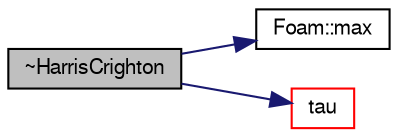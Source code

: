 digraph "~HarrisCrighton"
{
  bgcolor="transparent";
  edge [fontname="FreeSans",fontsize="10",labelfontname="FreeSans",labelfontsize="10"];
  node [fontname="FreeSans",fontsize="10",shape=record];
  rankdir="LR";
  Node5 [label="~HarrisCrighton",height=0.2,width=0.4,color="black", fillcolor="grey75", style="filled", fontcolor="black"];
  Node5 -> Node6 [color="midnightblue",fontsize="10",style="solid",fontname="FreeSans"];
  Node6 [label="Foam::max",height=0.2,width=0.4,color="black",URL="$a21124.html#ac993e906cf2774ae77e666bc24e81733"];
  Node5 -> Node7 [color="midnightblue",fontsize="10",style="solid",fontname="FreeSans"];
  Node7 [label="tau",height=0.2,width=0.4,color="red",URL="$a24266.html#a44ea6a7ec2a1e2f86ef925e0f78efc09",tooltip="Member Functions. "];
}
